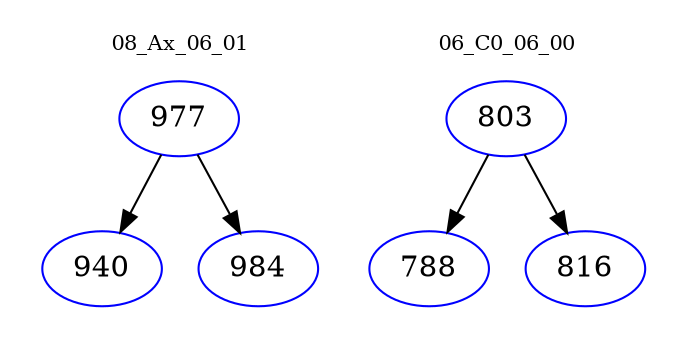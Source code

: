 digraph{
subgraph cluster_0 {
color = white
label = "08_Ax_06_01";
fontsize=10;
T0_977 [label="977", color="blue"]
T0_977 -> T0_940 [color="black"]
T0_940 [label="940", color="blue"]
T0_977 -> T0_984 [color="black"]
T0_984 [label="984", color="blue"]
}
subgraph cluster_1 {
color = white
label = "06_C0_06_00";
fontsize=10;
T1_803 [label="803", color="blue"]
T1_803 -> T1_788 [color="black"]
T1_788 [label="788", color="blue"]
T1_803 -> T1_816 [color="black"]
T1_816 [label="816", color="blue"]
}
}
